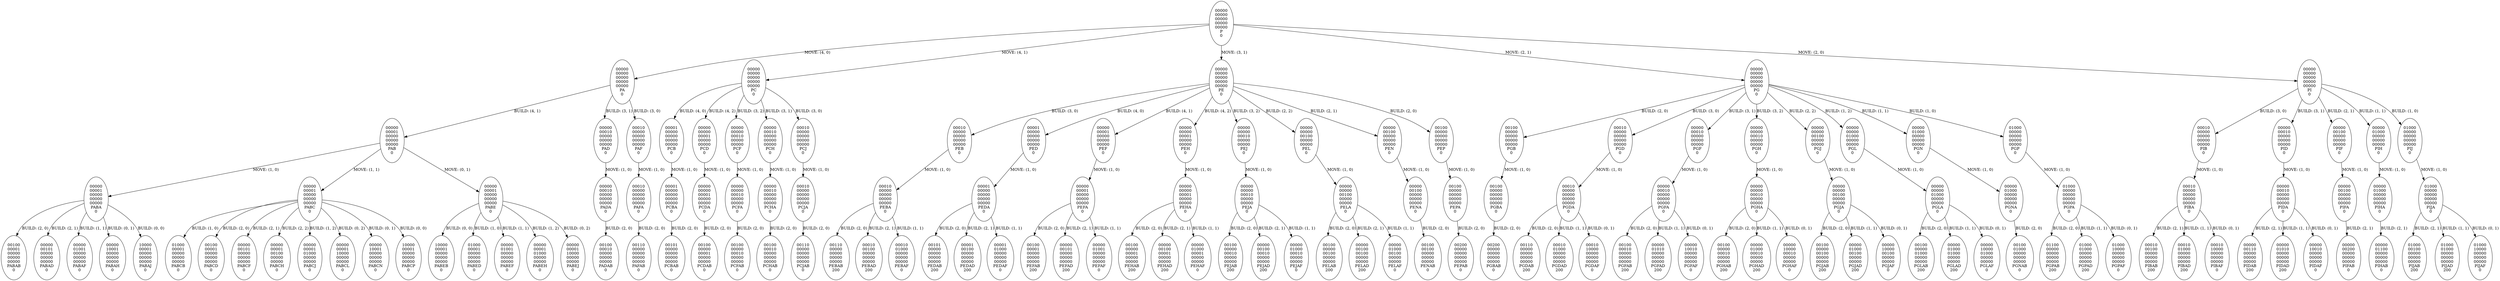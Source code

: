 digraph mytree{
P [label="00000\n00000\n00000\n00000\n00000\nP\n0"]
P->PA [label="MOVE: (4, 0)"]
PA [label="00000\n00000\n00000\n00000\n00000\nPA\n0"]
PA->PAB [label="BUILD: (4, 1)"]
PAB [label="00000\n00001\n00000\n00000\n00000\nPAB\n0"]
PAB->PABA [label="MOVE: (1, 0)"]
PABA [label="00000\n00001\n00000\n00000\n00000\nPABA\n0"]
PABA->PABAB [label="BUILD: (2, 0)"]
PABAB [label="00100\n00001\n00000\n00000\n00000\nPABAB\n0"]
PABA->PABAD [label="BUILD: (2, 1)"]
PABAD [label="00000\n00101\n00000\n00000\n00000\nPABAD\n0"]
PABA->PABAF [label="BUILD: (1, 1)"]
PABAF [label="00000\n01001\n00000\n00000\n00000\nPABAF\n0"]
PABA->PABAH [label="BUILD: (0, 1)"]
PABAH [label="00000\n10001\n00000\n00000\n00000\nPABAH\n0"]
PABA->PABAJ [label="BUILD: (0, 0)"]
PABAJ [label="10000\n00001\n00000\n00000\n00000\nPABAJ\n0"]
PAB->PABC [label="MOVE: (1, 1)"]
PABC [label="00000\n00001\n00000\n00000\n00000\nPABC\n0"]
PABC->PABCB [label="BUILD: (1, 0)"]
PABCB [label="01000\n00001\n00000\n00000\n00000\nPABCB\n0"]
PABC->PABCD [label="BUILD: (2, 0)"]
PABCD [label="00100\n00001\n00000\n00000\n00000\nPABCD\n0"]
PABC->PABCF [label="BUILD: (2, 1)"]
PABCF [label="00000\n00101\n00000\n00000\n00000\nPABCF\n0"]
PABC->PABCH [label="BUILD: (2, 2)"]
PABCH [label="00000\n00001\n00100\n00000\n00000\nPABCH\n0"]
PABC->PABCJ [label="BUILD: (1, 2)"]
PABCJ [label="00000\n00001\n01000\n00000\n00000\nPABCJ\n0"]
PABC->PABCL [label="BUILD: (0, 2)"]
PABCL [label="00000\n00001\n10000\n00000\n00000\nPABCL\n0"]
PABC->PABCN [label="BUILD: (0, 1)"]
PABCN [label="00000\n10001\n00000\n00000\n00000\nPABCN\n0"]
PABC->PABCP [label="BUILD: (0, 0)"]
PABCP [label="10000\n00001\n00000\n00000\n00000\nPABCP\n0"]
PAB->PABE [label="MOVE: (0, 1)"]
PABE [label="00000\n00001\n00000\n00000\n00000\nPABE\n0"]
PABE->PABEB [label="BUILD: (0, 0)"]
PABEB [label="10000\n00001\n00000\n00000\n00000\nPABEB\n0"]
PABE->PABED [label="BUILD: (1, 0)"]
PABED [label="01000\n00001\n00000\n00000\n00000\nPABED\n0"]
PABE->PABEF [label="BUILD: (1, 1)"]
PABEF [label="00000\n01001\n00000\n00000\n00000\nPABEF\n0"]
PABE->PABEH [label="BUILD: (1, 2)"]
PABEH [label="00000\n00001\n01000\n00000\n00000\nPABEH\n0"]
PABE->PABEJ [label="BUILD: (0, 2)"]
PABEJ [label="00000\n00001\n10000\n00000\n00000\nPABEJ\n0"]
PA->PAD [label="BUILD: (3, 1)"]
PAD [label="00000\n00010\n00000\n00000\n00000\nPAD\n0"]
PAD->PADA [label="MOVE: (1, 0)"]
PADA [label="00000\n00010\n00000\n00000\n00000\nPADA\n0"]
PADA->PADAB [label="BUILD: (2, 0)"]
PADAB [label="00100\n00010\n00000\n00000\n00000\nPADAB\n0"]
PA->PAF [label="BUILD: (3, 0)"]
PAF [label="00010\n00000\n00000\n00000\n00000\nPAF\n0"]
PAF->PAFA [label="MOVE: (1, 0)"]
PAFA [label="00010\n00000\n00000\n00000\n00000\nPAFA\n0"]
PAFA->PAFAB [label="BUILD: (2, 0)"]
PAFAB [label="00110\n00000\n00000\n00000\n00000\nPAFAB\n0"]
P->PC [label="MOVE: (4, 1)"]
PC [label="00000\n00000\n00000\n00000\n00000\nPC\n0"]
PC->PCB [label="BUILD: (4, 0)"]
PCB [label="00001\n00000\n00000\n00000\n00000\nPCB\n0"]
PCB->PCBA [label="MOVE: (1, 0)"]
PCBA [label="00001\n00000\n00000\n00000\n00000\nPCBA\n0"]
PCBA->PCBAB [label="BUILD: (2, 0)"]
PCBAB [label="00101\n00000\n00000\n00000\n00000\nPCBAB\n0"]
PC->PCD [label="BUILD: (4, 2)"]
PCD [label="00000\n00000\n00001\n00000\n00000\nPCD\n0"]
PCD->PCDA [label="MOVE: (1, 0)"]
PCDA [label="00000\n00000\n00001\n00000\n00000\nPCDA\n0"]
PCDA->PCDAB [label="BUILD: (2, 0)"]
PCDAB [label="00100\n00000\n00001\n00000\n00000\nPCDAB\n0"]
PC->PCF [label="BUILD: (3, 2)"]
PCF [label="00000\n00000\n00010\n00000\n00000\nPCF\n0"]
PCF->PCFA [label="MOVE: (1, 0)"]
PCFA [label="00000\n00000\n00010\n00000\n00000\nPCFA\n0"]
PCFA->PCFAB [label="BUILD: (2, 0)"]
PCFAB [label="00100\n00000\n00010\n00000\n00000\nPCFAB\n0"]
PC->PCH [label="BUILD: (3, 1)"]
PCH [label="00000\n00010\n00000\n00000\n00000\nPCH\n0"]
PCH->PCHA [label="MOVE: (1, 0)"]
PCHA [label="00000\n00010\n00000\n00000\n00000\nPCHA\n0"]
PCHA->PCHAB [label="BUILD: (2, 0)"]
PCHAB [label="00100\n00010\n00000\n00000\n00000\nPCHAB\n0"]
PC->PCJ [label="BUILD: (3, 0)"]
PCJ [label="00010\n00000\n00000\n00000\n00000\nPCJ\n0"]
PCJ->PCJA [label="MOVE: (1, 0)"]
PCJA [label="00010\n00000\n00000\n00000\n00000\nPCJA\n0"]
PCJA->PCJAB [label="BUILD: (2, 0)"]
PCJAB [label="00110\n00000\n00000\n00000\n00000\nPCJAB\n0"]
P->PE [label="MOVE: (3, 1)"]
PE [label="00000\n00000\n00000\n00000\n00000\nPE\n0"]
PE->PEB [label="BUILD: (3, 0)"]
PEB [label="00010\n00000\n00000\n00000\n00000\nPEB\n0"]
PEB->PEBA [label="MOVE: (1, 0)"]
PEBA [label="00010\n00000\n00000\n00000\n00000\nPEBA\n0"]
PEBA->PEBAB [label="BUILD: (2, 0)"]
PEBAB [label="00110\n00000\n00000\n00000\n00000\nPEBAB\n200"]
PEBA->PEBAD [label="BUILD: (2, 1)"]
PEBAD [label="00010\n00100\n00000\n00000\n00000\nPEBAD\n200"]
PEBA->PEBAF [label="BUILD: (1, 1)"]
PEBAF [label="00010\n01000\n00000\n00000\n00000\nPEBAF\n0"]
PE->PED [label="BUILD: (4, 0)"]
PED [label="00001\n00000\n00000\n00000\n00000\nPED\n0"]
PED->PEDA [label="MOVE: (1, 0)"]
PEDA [label="00001\n00000\n00000\n00000\n00000\nPEDA\n0"]
PEDA->PEDAB [label="BUILD: (2, 0)"]
PEDAB [label="00101\n00000\n00000\n00000\n00000\nPEDAB\n200"]
PEDA->PEDAD [label="BUILD: (2, 1)"]
PEDAD [label="00001\n00100\n00000\n00000\n00000\nPEDAD\n200"]
PEDA->PEDAF [label="BUILD: (1, 1)"]
PEDAF [label="00001\n01000\n00000\n00000\n00000\nPEDAF\n0"]
PE->PEF [label="BUILD: (4, 1)"]
PEF [label="00000\n00001\n00000\n00000\n00000\nPEF\n0"]
PEF->PEFA [label="MOVE: (1, 0)"]
PEFA [label="00000\n00001\n00000\n00000\n00000\nPEFA\n0"]
PEFA->PEFAB [label="BUILD: (2, 0)"]
PEFAB [label="00100\n00001\n00000\n00000\n00000\nPEFAB\n200"]
PEFA->PEFAD [label="BUILD: (2, 1)"]
PEFAD [label="00000\n00101\n00000\n00000\n00000\nPEFAD\n200"]
PEFA->PEFAF [label="BUILD: (1, 1)"]
PEFAF [label="00000\n01001\n00000\n00000\n00000\nPEFAF\n0"]
PE->PEH [label="BUILD: (4, 2)"]
PEH [label="00000\n00000\n00001\n00000\n00000\nPEH\n0"]
PEH->PEHA [label="MOVE: (1, 0)"]
PEHA [label="00000\n00000\n00001\n00000\n00000\nPEHA\n0"]
PEHA->PEHAB [label="BUILD: (2, 0)"]
PEHAB [label="00100\n00000\n00001\n00000\n00000\nPEHAB\n200"]
PEHA->PEHAD [label="BUILD: (2, 1)"]
PEHAD [label="00000\n00100\n00001\n00000\n00000\nPEHAD\n200"]
PEHA->PEHAF [label="BUILD: (1, 1)"]
PEHAF [label="00000\n01000\n00001\n00000\n00000\nPEHAF\n0"]
PE->PEJ [label="BUILD: (3, 2)"]
PEJ [label="00000\n00000\n00010\n00000\n00000\nPEJ\n0"]
PEJ->PEJA [label="MOVE: (1, 0)"]
PEJA [label="00000\n00000\n00010\n00000\n00000\nPEJA\n0"]
PEJA->PEJAB [label="BUILD: (2, 0)"]
PEJAB [label="00100\n00000\n00010\n00000\n00000\nPEJAB\n200"]
PEJA->PEJAD [label="BUILD: (2, 1)"]
PEJAD [label="00000\n00100\n00010\n00000\n00000\nPEJAD\n200"]
PEJA->PEJAF [label="BUILD: (1, 1)"]
PEJAF [label="00000\n01000\n00010\n00000\n00000\nPEJAF\n0"]
PE->PEL [label="BUILD: (2, 2)"]
PEL [label="00000\n00000\n00100\n00000\n00000\nPEL\n0"]
PEL->PELA [label="MOVE: (1, 0)"]
PELA [label="00000\n00000\n00100\n00000\n00000\nPELA\n0"]
PELA->PELAB [label="BUILD: (2, 0)"]
PELAB [label="00100\n00000\n00100\n00000\n00000\nPELAB\n200"]
PELA->PELAD [label="BUILD: (2, 1)"]
PELAD [label="00000\n00100\n00100\n00000\n00000\nPELAD\n200"]
PELA->PELAF [label="BUILD: (1, 1)"]
PELAF [label="00000\n01000\n00100\n00000\n00000\nPELAF\n0"]
PE->PEN [label="BUILD: (2, 1)"]
PEN [label="00000\n00100\n00000\n00000\n00000\nPEN\n0"]
PEN->PENA [label="MOVE: (1, 0)"]
PENA [label="00000\n00100\n00000\n00000\n00000\nPENA\n0"]
PENA->PENAB [label="BUILD: (2, 0)"]
PENAB [label="00100\n00100\n00000\n00000\n00000\nPENAB\n0"]
PE->PEP [label="BUILD: (2, 0)"]
PEP [label="00100\n00000\n00000\n00000\n00000\nPEP\n0"]
PEP->PEPA [label="MOVE: (1, 0)"]
PEPA [label="00100\n00000\n00000\n00000\n00000\nPEPA\n0"]
PEPA->PEPAB [label="BUILD: (2, 0)"]
PEPAB [label="00200\n00000\n00000\n00000\n00000\nPEPAB\n0"]
P->PG [label="MOVE: (2, 1)"]
PG [label="00000\n00000\n00000\n00000\n00000\nPG\n0"]
PG->PGB [label="BUILD: (2, 0)"]
PGB [label="00100\n00000\n00000\n00000\n00000\nPGB\n0"]
PGB->PGBA [label="MOVE: (1, 0)"]
PGBA [label="00100\n00000\n00000\n00000\n00000\nPGBA\n0"]
PGBA->PGBAB [label="BUILD: (2, 0)"]
PGBAB [label="00200\n00000\n00000\n00000\n00000\nPGBAB\n0"]
PG->PGD [label="BUILD: (3, 0)"]
PGD [label="00010\n00000\n00000\n00000\n00000\nPGD\n0"]
PGD->PGDA [label="MOVE: (1, 0)"]
PGDA [label="00010\n00000\n00000\n00000\n00000\nPGDA\n0"]
PGDA->PGDAB [label="BUILD: (2, 0)"]
PGDAB [label="00110\n00000\n00000\n00000\n00000\nPGDAB\n200"]
PGDA->PGDAD [label="BUILD: (1, 1)"]
PGDAD [label="00010\n01000\n00000\n00000\n00000\nPGDAD\n200"]
PGDA->PGDAF [label="BUILD: (0, 1)"]
PGDAF [label="00010\n10000\n00000\n00000\n00000\nPGDAF\n0"]
PG->PGF [label="BUILD: (3, 1)"]
PGF [label="00000\n00010\n00000\n00000\n00000\nPGF\n0"]
PGF->PGFA [label="MOVE: (1, 0)"]
PGFA [label="00000\n00010\n00000\n00000\n00000\nPGFA\n0"]
PGFA->PGFAB [label="BUILD: (2, 0)"]
PGFAB [label="00100\n00010\n00000\n00000\n00000\nPGFAB\n200"]
PGFA->PGFAD [label="BUILD: (1, 1)"]
PGFAD [label="00000\n01010\n00000\n00000\n00000\nPGFAD\n200"]
PGFA->PGFAF [label="BUILD: (0, 1)"]
PGFAF [label="00000\n10010\n00000\n00000\n00000\nPGFAF\n0"]
PG->PGH [label="BUILD: (3, 2)"]
PGH [label="00000\n00000\n00010\n00000\n00000\nPGH\n0"]
PGH->PGHA [label="MOVE: (1, 0)"]
PGHA [label="00000\n00000\n00010\n00000\n00000\nPGHA\n0"]
PGHA->PGHAB [label="BUILD: (2, 0)"]
PGHAB [label="00100\n00000\n00010\n00000\n00000\nPGHAB\n200"]
PGHA->PGHAD [label="BUILD: (1, 1)"]
PGHAD [label="00000\n01000\n00010\n00000\n00000\nPGHAD\n200"]
PGHA->PGHAF [label="BUILD: (0, 1)"]
PGHAF [label="00000\n10000\n00010\n00000\n00000\nPGHAF\n0"]
PG->PGJ [label="BUILD: (2, 2)"]
PGJ [label="00000\n00000\n00100\n00000\n00000\nPGJ\n0"]
PGJ->PGJA [label="MOVE: (1, 0)"]
PGJA [label="00000\n00000\n00100\n00000\n00000\nPGJA\n0"]
PGJA->PGJAB [label="BUILD: (2, 0)"]
PGJAB [label="00100\n00000\n00100\n00000\n00000\nPGJAB\n200"]
PGJA->PGJAD [label="BUILD: (1, 1)"]
PGJAD [label="00000\n01000\n00100\n00000\n00000\nPGJAD\n200"]
PGJA->PGJAF [label="BUILD: (0, 1)"]
PGJAF [label="00000\n10000\n00100\n00000\n00000\nPGJAF\n0"]
PG->PGL [label="BUILD: (1, 2)"]
PGL [label="00000\n00000\n01000\n00000\n00000\nPGL\n0"]
PGL->PGLA [label="MOVE: (1, 0)"]
PGLA [label="00000\n00000\n01000\n00000\n00000\nPGLA\n0"]
PGLA->PGLAB [label="BUILD: (2, 0)"]
PGLAB [label="00100\n00000\n01000\n00000\n00000\nPGLAB\n200"]
PGLA->PGLAD [label="BUILD: (1, 1)"]
PGLAD [label="00000\n01000\n01000\n00000\n00000\nPGLAD\n200"]
PGLA->PGLAF [label="BUILD: (0, 1)"]
PGLAF [label="00000\n10000\n01000\n00000\n00000\nPGLAF\n0"]
PG->PGN [label="BUILD: (1, 1)"]
PGN [label="00000\n01000\n00000\n00000\n00000\nPGN\n0"]
PGN->PGNA [label="MOVE: (1, 0)"]
PGNA [label="00000\n01000\n00000\n00000\n00000\nPGNA\n0"]
PGNA->PGNAB [label="BUILD: (2, 0)"]
PGNAB [label="00100\n01000\n00000\n00000\n00000\nPGNAB\n0"]
PG->PGP [label="BUILD: (1, 0)"]
PGP [label="01000\n00000\n00000\n00000\n00000\nPGP\n0"]
PGP->PGPA [label="MOVE: (1, 0)"]
PGPA [label="01000\n00000\n00000\n00000\n00000\nPGPA\n0"]
PGPA->PGPAB [label="BUILD: (2, 0)"]
PGPAB [label="01100\n00000\n00000\n00000\n00000\nPGPAB\n200"]
PGPA->PGPAD [label="BUILD: (1, 1)"]
PGPAD [label="01000\n01000\n00000\n00000\n00000\nPGPAD\n200"]
PGPA->PGPAF [label="BUILD: (0, 1)"]
PGPAF [label="01000\n10000\n00000\n00000\n00000\nPGPAF\n0"]
P->PI [label="MOVE: (2, 0)"]
PI [label="00000\n00000\n00000\n00000\n00000\nPI\n0"]
PI->PIB [label="BUILD: (3, 0)"]
PIB [label="00010\n00000\n00000\n00000\n00000\nPIB\n0"]
PIB->PIBA [label="MOVE: (1, 0)"]
PIBA [label="00010\n00000\n00000\n00000\n00000\nPIBA\n0"]
PIBA->PIBAB [label="BUILD: (2, 1)"]
PIBAB [label="00010\n00100\n00000\n00000\n00000\nPIBAB\n200"]
PIBA->PIBAD [label="BUILD: (1, 1)"]
PIBAD [label="00010\n01000\n00000\n00000\n00000\nPIBAD\n200"]
PIBA->PIBAF [label="BUILD: (0, 1)"]
PIBAF [label="00010\n10000\n00000\n00000\n00000\nPIBAF\n0"]
PI->PID [label="BUILD: (3, 1)"]
PID [label="00000\n00010\n00000\n00000\n00000\nPID\n0"]
PID->PIDA [label="MOVE: (1, 0)"]
PIDA [label="00000\n00010\n00000\n00000\n00000\nPIDA\n0"]
PIDA->PIDAB [label="BUILD: (2, 1)"]
PIDAB [label="00000\n00110\n00000\n00000\n00000\nPIDAB\n200"]
PIDA->PIDAD [label="BUILD: (1, 1)"]
PIDAD [label="00000\n01010\n00000\n00000\n00000\nPIDAD\n200"]
PIDA->PIDAF [label="BUILD: (0, 1)"]
PIDAF [label="00000\n10010\n00000\n00000\n00000\nPIDAF\n0"]
PI->PIF [label="BUILD: (2, 1)"]
PIF [label="00000\n00100\n00000\n00000\n00000\nPIF\n0"]
PIF->PIFA [label="MOVE: (1, 0)"]
PIFA [label="00000\n00100\n00000\n00000\n00000\nPIFA\n0"]
PIFA->PIFAB [label="BUILD: (2, 1)"]
PIFAB [label="00000\n00200\n00000\n00000\n00000\nPIFAB\n0"]
PI->PIH [label="BUILD: (1, 1)"]
PIH [label="00000\n01000\n00000\n00000\n00000\nPIH\n0"]
PIH->PIHA [label="MOVE: (1, 0)"]
PIHA [label="00000\n01000\n00000\n00000\n00000\nPIHA\n0"]
PIHA->PIHAB [label="BUILD: (2, 1)"]
PIHAB [label="00000\n01100\n00000\n00000\n00000\nPIHAB\n0"]
PI->PIJ [label="BUILD: (1, 0)"]
PIJ [label="01000\n00000\n00000\n00000\n00000\nPIJ\n0"]
PIJ->PIJA [label="MOVE: (1, 0)"]
PIJA [label="01000\n00000\n00000\n00000\n00000\nPIJA\n0"]
PIJA->PIJAB [label="BUILD: (2, 1)"]
PIJAB [label="01000\n00100\n00000\n00000\n00000\nPIJAB\n200"]
PIJA->PIJAD [label="BUILD: (1, 1)"]
PIJAD [label="01000\n01000\n00000\n00000\n00000\nPIJAD\n200"]
PIJA->PIJAF [label="BUILD: (0, 1)"]
PIJAF [label="01000\n10000\n00000\n00000\n00000\nPIJAF\n0"]
}